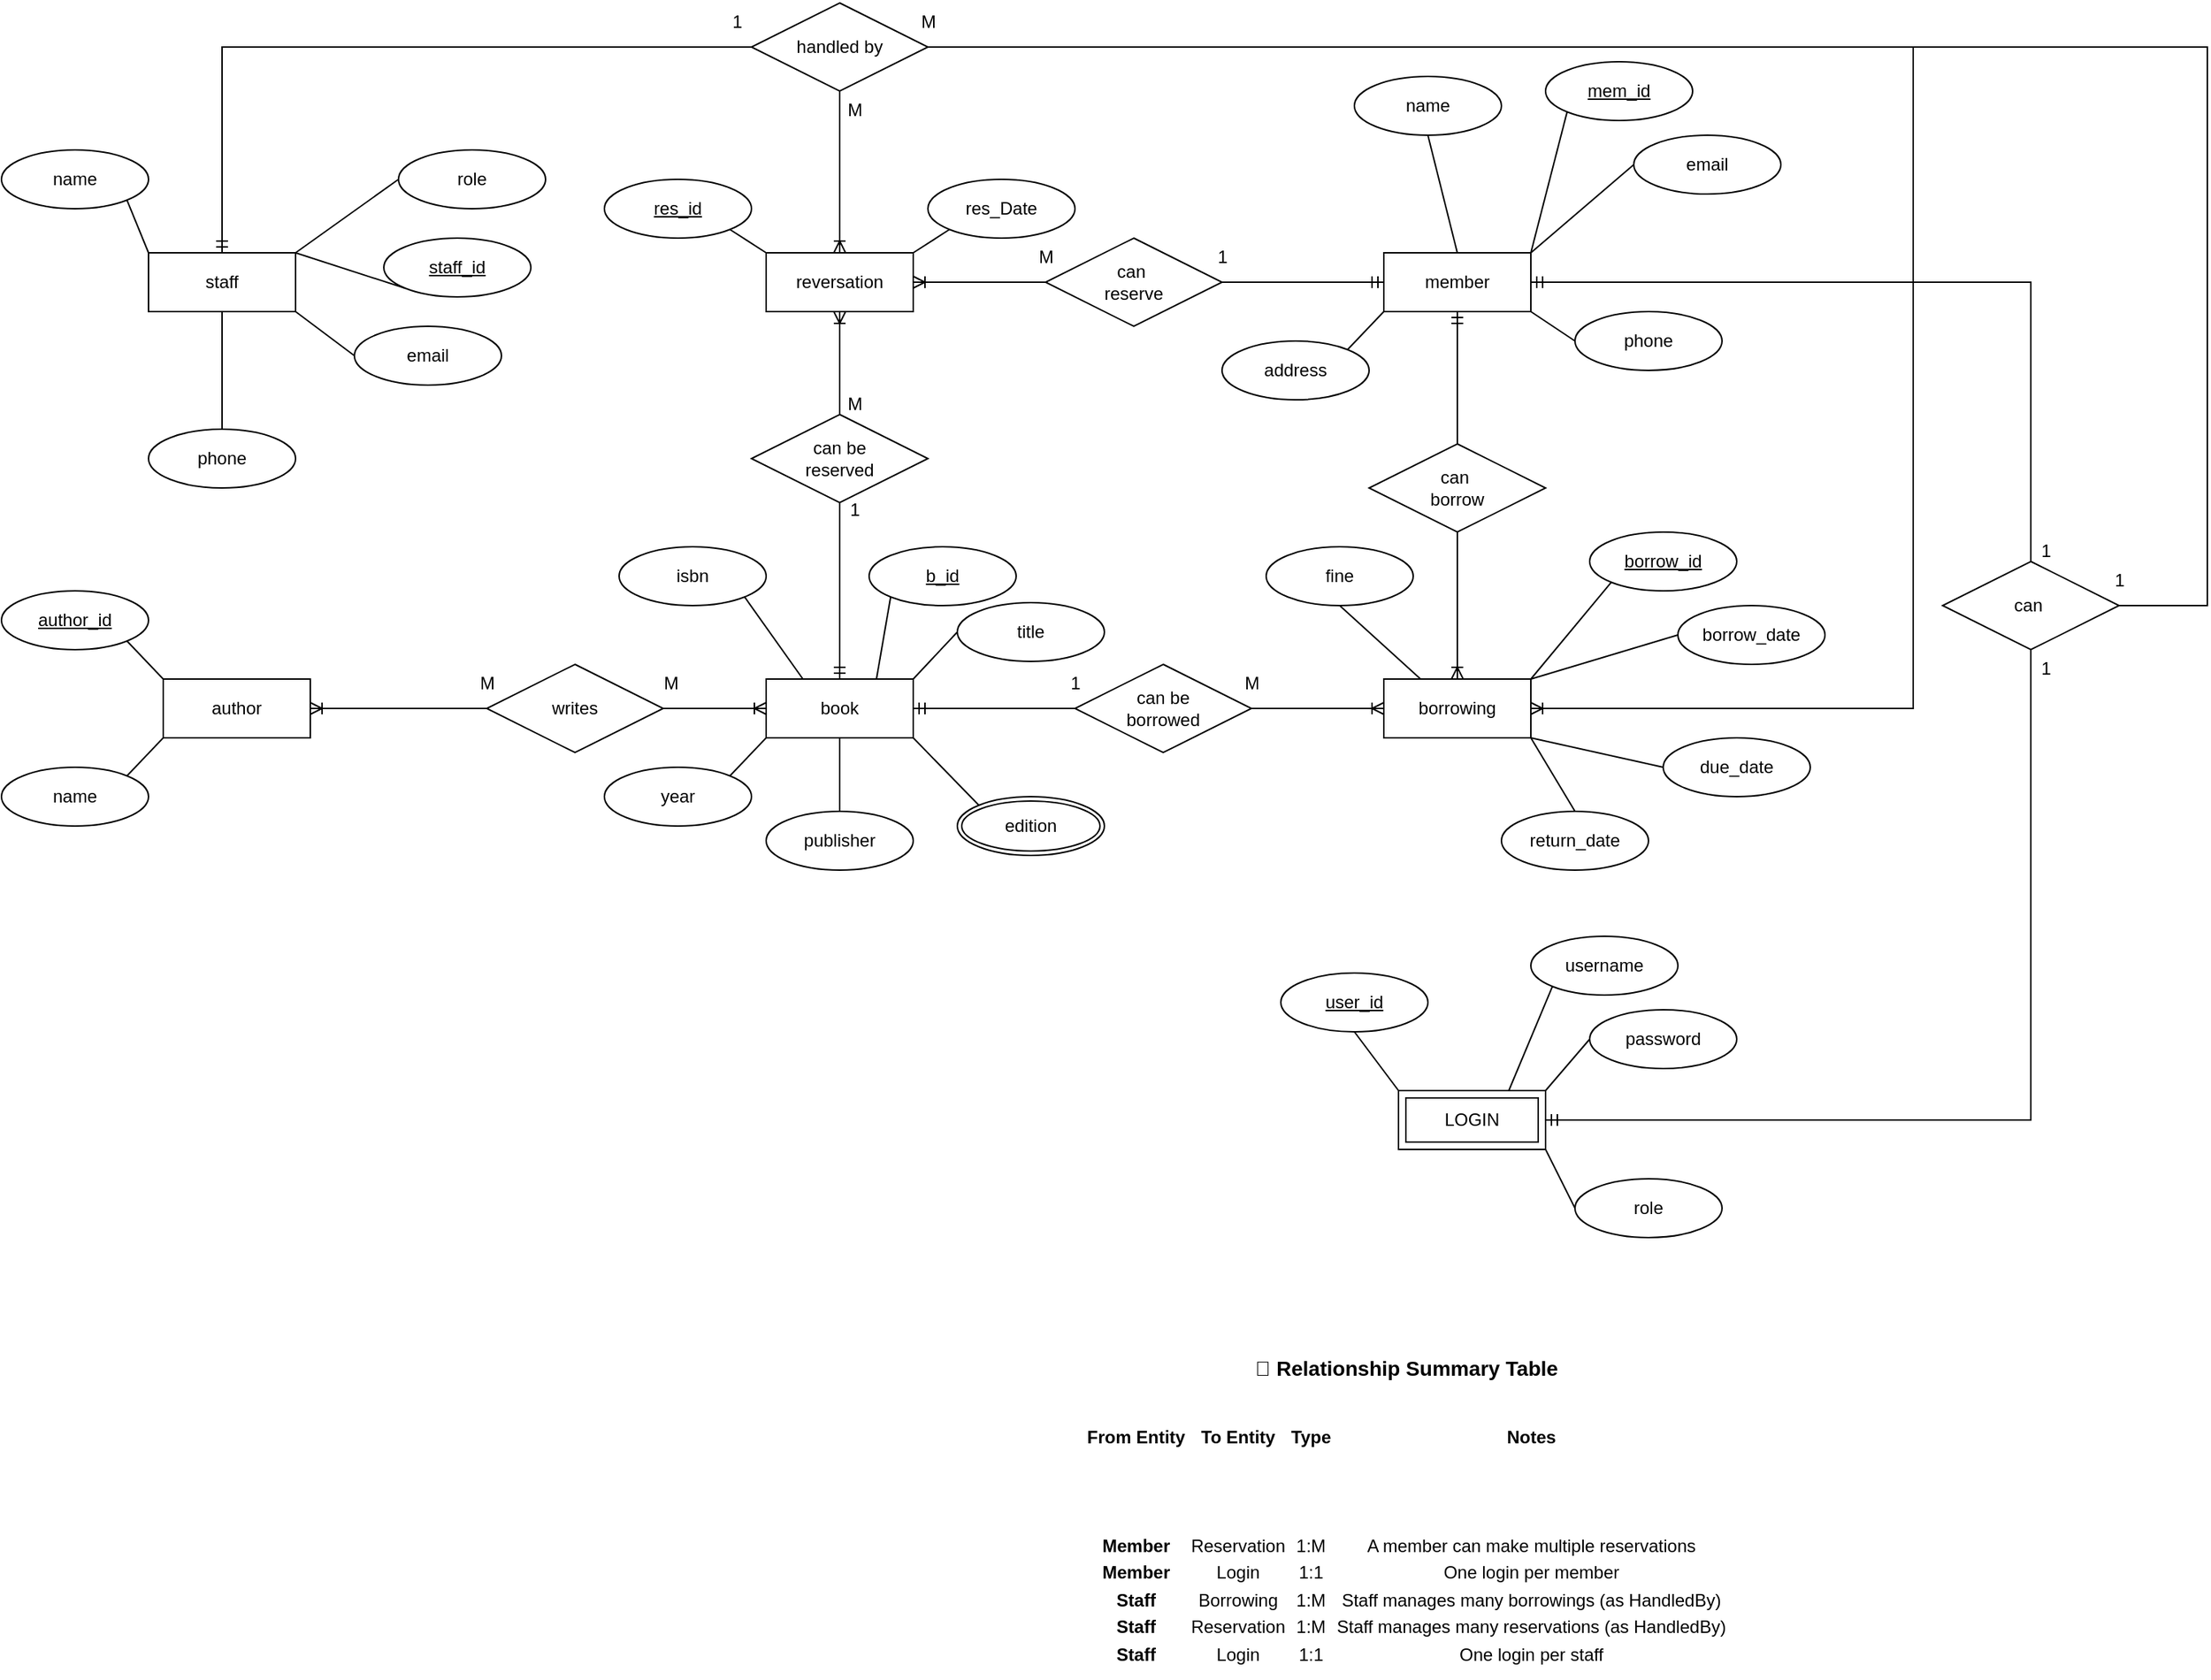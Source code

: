 <mxfile version="27.1.0">
  <diagram name="Page-1" id="dinIM-TxOBplWaLNOyuO">
    <mxGraphModel dx="2276" dy="1851" grid="1" gridSize="10" guides="1" tooltips="1" connect="1" arrows="1" fold="1" page="1" pageScale="1" pageWidth="850" pageHeight="1100" math="0" shadow="0">
      <root>
        <mxCell id="0" />
        <mxCell id="1" parent="0" />
        <mxCell id="f-9qnYGmFiToQLek4DMe-1" value="book" style="whiteSpace=wrap;html=1;align=center;" vertex="1" parent="1">
          <mxGeometry x="460" y="-80" width="100" height="40" as="geometry" />
        </mxCell>
        <mxCell id="f-9qnYGmFiToQLek4DMe-3" value="" style="endArrow=none;html=1;rounded=0;exitX=0.75;exitY=0;exitDx=0;exitDy=0;entryX=0;entryY=1;entryDx=0;entryDy=0;" edge="1" parent="1" source="f-9qnYGmFiToQLek4DMe-1" target="f-9qnYGmFiToQLek4DMe-4">
          <mxGeometry relative="1" as="geometry">
            <mxPoint x="580" y="-170" as="sourcePoint" />
            <mxPoint x="740" y="-170" as="targetPoint" />
          </mxGeometry>
        </mxCell>
        <mxCell id="f-9qnYGmFiToQLek4DMe-4" value="b_id" style="ellipse;whiteSpace=wrap;html=1;align=center;fontStyle=4;" vertex="1" parent="1">
          <mxGeometry x="530" y="-170" width="100" height="40" as="geometry" />
        </mxCell>
        <mxCell id="f-9qnYGmFiToQLek4DMe-5" value="title" style="ellipse;whiteSpace=wrap;html=1;align=center;" vertex="1" parent="1">
          <mxGeometry x="590" y="-132" width="100" height="40" as="geometry" />
        </mxCell>
        <mxCell id="f-9qnYGmFiToQLek4DMe-6" value="isbn" style="ellipse;whiteSpace=wrap;html=1;align=center;" vertex="1" parent="1">
          <mxGeometry x="360" y="-170" width="100" height="40" as="geometry" />
        </mxCell>
        <mxCell id="f-9qnYGmFiToQLek4DMe-7" value="publisher" style="ellipse;whiteSpace=wrap;html=1;align=center;" vertex="1" parent="1">
          <mxGeometry x="460" y="10" width="100" height="40" as="geometry" />
        </mxCell>
        <mxCell id="f-9qnYGmFiToQLek4DMe-8" value="year" style="ellipse;whiteSpace=wrap;html=1;align=center;" vertex="1" parent="1">
          <mxGeometry x="350" y="-20" width="100" height="40" as="geometry" />
        </mxCell>
        <mxCell id="f-9qnYGmFiToQLek4DMe-9" value="edition" style="ellipse;shape=doubleEllipse;margin=3;whiteSpace=wrap;html=1;align=center;" vertex="1" parent="1">
          <mxGeometry x="590" width="100" height="40" as="geometry" />
        </mxCell>
        <mxCell id="f-9qnYGmFiToQLek4DMe-10" value="" style="endArrow=none;html=1;rounded=0;exitX=0;exitY=1;exitDx=0;exitDy=0;entryX=1;entryY=0;entryDx=0;entryDy=0;" edge="1" parent="1" source="f-9qnYGmFiToQLek4DMe-1" target="f-9qnYGmFiToQLek4DMe-8">
          <mxGeometry relative="1" as="geometry">
            <mxPoint x="580" y="-34" as="sourcePoint" />
            <mxPoint x="675" y="-90" as="targetPoint" />
          </mxGeometry>
        </mxCell>
        <mxCell id="f-9qnYGmFiToQLek4DMe-11" value="" style="endArrow=none;html=1;rounded=0;exitX=0;exitY=0;exitDx=0;exitDy=0;entryX=1;entryY=1;entryDx=0;entryDy=0;" edge="1" parent="1" source="f-9qnYGmFiToQLek4DMe-9" target="f-9qnYGmFiToQLek4DMe-1">
          <mxGeometry relative="1" as="geometry">
            <mxPoint x="570" y="66" as="sourcePoint" />
            <mxPoint x="665" y="10" as="targetPoint" />
          </mxGeometry>
        </mxCell>
        <mxCell id="f-9qnYGmFiToQLek4DMe-12" value="" style="endArrow=none;html=1;rounded=0;entryX=0.5;entryY=1;entryDx=0;entryDy=0;exitX=0.5;exitY=0;exitDx=0;exitDy=0;" edge="1" parent="1" source="f-9qnYGmFiToQLek4DMe-7" target="f-9qnYGmFiToQLek4DMe-1">
          <mxGeometry relative="1" as="geometry">
            <mxPoint x="540" y="30" as="sourcePoint" />
            <mxPoint x="605" as="targetPoint" />
          </mxGeometry>
        </mxCell>
        <mxCell id="f-9qnYGmFiToQLek4DMe-13" value="" style="endArrow=none;html=1;rounded=0;exitX=1;exitY=1;exitDx=0;exitDy=0;entryX=0.25;entryY=0;entryDx=0;entryDy=0;" edge="1" parent="1" source="f-9qnYGmFiToQLek4DMe-6" target="f-9qnYGmFiToQLek4DMe-1">
          <mxGeometry relative="1" as="geometry">
            <mxPoint x="500" y="-64" as="sourcePoint" />
            <mxPoint x="595" y="-120" as="targetPoint" />
          </mxGeometry>
        </mxCell>
        <mxCell id="f-9qnYGmFiToQLek4DMe-14" value="" style="endArrow=none;html=1;rounded=0;exitX=1;exitY=0;exitDx=0;exitDy=0;entryX=0;entryY=0.5;entryDx=0;entryDy=0;" edge="1" parent="1" source="f-9qnYGmFiToQLek4DMe-1" target="f-9qnYGmFiToQLek4DMe-5">
          <mxGeometry relative="1" as="geometry">
            <mxPoint x="590" y="-24" as="sourcePoint" />
            <mxPoint x="685" y="-80" as="targetPoint" />
          </mxGeometry>
        </mxCell>
        <mxCell id="f-9qnYGmFiToQLek4DMe-15" value="member" style="whiteSpace=wrap;html=1;align=center;" vertex="1" parent="1">
          <mxGeometry x="880" y="-370" width="100" height="40" as="geometry" />
        </mxCell>
        <mxCell id="f-9qnYGmFiToQLek4DMe-16" value="" style="endArrow=none;html=1;rounded=0;exitX=1;exitY=0;exitDx=0;exitDy=0;entryX=0;entryY=1;entryDx=0;entryDy=0;" edge="1" parent="1" source="f-9qnYGmFiToQLek4DMe-15" target="f-9qnYGmFiToQLek4DMe-17">
          <mxGeometry relative="1" as="geometry">
            <mxPoint x="980" y="-490" as="sourcePoint" />
            <mxPoint x="1140" y="-490" as="targetPoint" />
          </mxGeometry>
        </mxCell>
        <mxCell id="f-9qnYGmFiToQLek4DMe-17" value="mem_id" style="ellipse;whiteSpace=wrap;html=1;align=center;fontStyle=4;" vertex="1" parent="1">
          <mxGeometry x="990" y="-500" width="100" height="40" as="geometry" />
        </mxCell>
        <mxCell id="f-9qnYGmFiToQLek4DMe-18" value="email" style="ellipse;whiteSpace=wrap;html=1;align=center;" vertex="1" parent="1">
          <mxGeometry x="1050" y="-450" width="100" height="40" as="geometry" />
        </mxCell>
        <mxCell id="f-9qnYGmFiToQLek4DMe-19" value="name" style="ellipse;whiteSpace=wrap;html=1;align=center;" vertex="1" parent="1">
          <mxGeometry x="860" y="-490" width="100" height="40" as="geometry" />
        </mxCell>
        <mxCell id="f-9qnYGmFiToQLek4DMe-20" value="address" style="ellipse;whiteSpace=wrap;html=1;align=center;" vertex="1" parent="1">
          <mxGeometry x="770" y="-310" width="100" height="40" as="geometry" />
        </mxCell>
        <mxCell id="f-9qnYGmFiToQLek4DMe-21" value="phone" style="ellipse;whiteSpace=wrap;html=1;align=center;" vertex="1" parent="1">
          <mxGeometry x="1010" y="-330" width="100" height="40" as="geometry" />
        </mxCell>
        <mxCell id="f-9qnYGmFiToQLek4DMe-23" value="" style="endArrow=none;html=1;rounded=0;exitX=1;exitY=1;exitDx=0;exitDy=0;entryX=0;entryY=0.5;entryDx=0;entryDy=0;" edge="1" parent="1" source="f-9qnYGmFiToQLek4DMe-15" target="f-9qnYGmFiToQLek4DMe-21">
          <mxGeometry relative="1" as="geometry">
            <mxPoint x="980" y="-354" as="sourcePoint" />
            <mxPoint x="1075" y="-410" as="targetPoint" />
          </mxGeometry>
        </mxCell>
        <mxCell id="f-9qnYGmFiToQLek4DMe-25" value="" style="endArrow=none;html=1;rounded=0;entryX=0;entryY=1;entryDx=0;entryDy=0;exitX=1;exitY=0;exitDx=0;exitDy=0;" edge="1" parent="1" source="f-9qnYGmFiToQLek4DMe-20" target="f-9qnYGmFiToQLek4DMe-15">
          <mxGeometry relative="1" as="geometry">
            <mxPoint x="940" y="-290" as="sourcePoint" />
            <mxPoint x="1005" y="-320" as="targetPoint" />
          </mxGeometry>
        </mxCell>
        <mxCell id="f-9qnYGmFiToQLek4DMe-26" value="" style="endArrow=none;html=1;rounded=0;exitX=0.5;exitY=1;exitDx=0;exitDy=0;entryX=0.5;entryY=0;entryDx=0;entryDy=0;" edge="1" parent="1" source="f-9qnYGmFiToQLek4DMe-19" target="f-9qnYGmFiToQLek4DMe-15">
          <mxGeometry relative="1" as="geometry">
            <mxPoint x="900" y="-384" as="sourcePoint" />
            <mxPoint x="995" y="-440" as="targetPoint" />
          </mxGeometry>
        </mxCell>
        <mxCell id="f-9qnYGmFiToQLek4DMe-27" value="" style="endArrow=none;html=1;rounded=0;exitX=1;exitY=0;exitDx=0;exitDy=0;entryX=0;entryY=0.5;entryDx=0;entryDy=0;" edge="1" parent="1" source="f-9qnYGmFiToQLek4DMe-15" target="f-9qnYGmFiToQLek4DMe-18">
          <mxGeometry relative="1" as="geometry">
            <mxPoint x="990" y="-344" as="sourcePoint" />
            <mxPoint x="1085" y="-400" as="targetPoint" />
          </mxGeometry>
        </mxCell>
        <mxCell id="f-9qnYGmFiToQLek4DMe-28" value="staff" style="whiteSpace=wrap;html=1;align=center;" vertex="1" parent="1">
          <mxGeometry x="40" y="-370" width="100" height="40" as="geometry" />
        </mxCell>
        <mxCell id="f-9qnYGmFiToQLek4DMe-29" value="" style="endArrow=none;html=1;rounded=0;exitX=1;exitY=0;exitDx=0;exitDy=0;entryX=0;entryY=1;entryDx=0;entryDy=0;" edge="1" parent="1" source="f-9qnYGmFiToQLek4DMe-28" target="f-9qnYGmFiToQLek4DMe-30">
          <mxGeometry relative="1" as="geometry">
            <mxPoint x="160" y="-460" as="sourcePoint" />
            <mxPoint x="164.645" y="-445.858" as="targetPoint" />
          </mxGeometry>
        </mxCell>
        <mxCell id="f-9qnYGmFiToQLek4DMe-30" value="staff_id" style="ellipse;whiteSpace=wrap;html=1;align=center;fontStyle=4;" vertex="1" parent="1">
          <mxGeometry x="200" y="-380" width="100" height="40" as="geometry" />
        </mxCell>
        <mxCell id="f-9qnYGmFiToQLek4DMe-31" value="role" style="ellipse;whiteSpace=wrap;html=1;align=center;" vertex="1" parent="1">
          <mxGeometry x="210" y="-440" width="100" height="40" as="geometry" />
        </mxCell>
        <mxCell id="f-9qnYGmFiToQLek4DMe-32" value="name" style="ellipse;whiteSpace=wrap;html=1;align=center;" vertex="1" parent="1">
          <mxGeometry x="-60" y="-440" width="100" height="40" as="geometry" />
        </mxCell>
        <mxCell id="f-9qnYGmFiToQLek4DMe-33" value="phone" style="ellipse;whiteSpace=wrap;html=1;align=center;" vertex="1" parent="1">
          <mxGeometry x="40" y="-250" width="100" height="40" as="geometry" />
        </mxCell>
        <mxCell id="f-9qnYGmFiToQLek4DMe-34" value="email" style="ellipse;whiteSpace=wrap;html=1;align=center;" vertex="1" parent="1">
          <mxGeometry x="180" y="-320" width="100" height="40" as="geometry" />
        </mxCell>
        <mxCell id="f-9qnYGmFiToQLek4DMe-36" value="" style="endArrow=none;html=1;rounded=0;exitX=1;exitY=1;exitDx=0;exitDy=0;entryX=0;entryY=0.5;entryDx=0;entryDy=0;" edge="1" parent="1" source="f-9qnYGmFiToQLek4DMe-28" target="f-9qnYGmFiToQLek4DMe-34">
          <mxGeometry relative="1" as="geometry">
            <mxPoint x="160" y="-324" as="sourcePoint" />
            <mxPoint x="255" y="-380" as="targetPoint" />
          </mxGeometry>
        </mxCell>
        <mxCell id="f-9qnYGmFiToQLek4DMe-38" value="" style="endArrow=none;html=1;rounded=0;entryX=0.5;entryY=1;entryDx=0;entryDy=0;exitX=0.5;exitY=0;exitDx=0;exitDy=0;" edge="1" parent="1" source="f-9qnYGmFiToQLek4DMe-33" target="f-9qnYGmFiToQLek4DMe-28">
          <mxGeometry relative="1" as="geometry">
            <mxPoint x="120" y="-260" as="sourcePoint" />
            <mxPoint x="185" y="-290" as="targetPoint" />
          </mxGeometry>
        </mxCell>
        <mxCell id="f-9qnYGmFiToQLek4DMe-39" value="" style="endArrow=none;html=1;rounded=0;exitX=1;exitY=1;exitDx=0;exitDy=0;entryX=0;entryY=0;entryDx=0;entryDy=0;" edge="1" parent="1" source="f-9qnYGmFiToQLek4DMe-32" target="f-9qnYGmFiToQLek4DMe-28">
          <mxGeometry relative="1" as="geometry">
            <mxPoint x="80" y="-354" as="sourcePoint" />
            <mxPoint x="175" y="-410" as="targetPoint" />
          </mxGeometry>
        </mxCell>
        <mxCell id="f-9qnYGmFiToQLek4DMe-40" value="" style="endArrow=none;html=1;rounded=0;exitX=1;exitY=0;exitDx=0;exitDy=0;entryX=0;entryY=0.5;entryDx=0;entryDy=0;" edge="1" parent="1" source="f-9qnYGmFiToQLek4DMe-28" target="f-9qnYGmFiToQLek4DMe-31">
          <mxGeometry relative="1" as="geometry">
            <mxPoint x="170" y="-314" as="sourcePoint" />
            <mxPoint x="190" y="-400" as="targetPoint" />
          </mxGeometry>
        </mxCell>
        <mxCell id="f-9qnYGmFiToQLek4DMe-41" value="borrowing" style="whiteSpace=wrap;html=1;align=center;" vertex="1" parent="1">
          <mxGeometry x="880" y="-80" width="100" height="40" as="geometry" />
        </mxCell>
        <mxCell id="f-9qnYGmFiToQLek4DMe-42" value="" style="endArrow=none;html=1;rounded=0;exitX=1;exitY=0;exitDx=0;exitDy=0;entryX=0;entryY=1;entryDx=0;entryDy=0;" edge="1" parent="1" source="f-9qnYGmFiToQLek4DMe-41" target="f-9qnYGmFiToQLek4DMe-43">
          <mxGeometry relative="1" as="geometry">
            <mxPoint x="1010" y="-170" as="sourcePoint" />
            <mxPoint x="1170" y="-170" as="targetPoint" />
          </mxGeometry>
        </mxCell>
        <mxCell id="f-9qnYGmFiToQLek4DMe-43" value="borrow_id" style="ellipse;whiteSpace=wrap;html=1;align=center;fontStyle=4;" vertex="1" parent="1">
          <mxGeometry x="1020" y="-180" width="100" height="40" as="geometry" />
        </mxCell>
        <mxCell id="f-9qnYGmFiToQLek4DMe-44" value="borrow_date" style="ellipse;whiteSpace=wrap;html=1;align=center;" vertex="1" parent="1">
          <mxGeometry x="1080" y="-130" width="100" height="40" as="geometry" />
        </mxCell>
        <mxCell id="f-9qnYGmFiToQLek4DMe-45" value="fine" style="ellipse;whiteSpace=wrap;html=1;align=center;" vertex="1" parent="1">
          <mxGeometry x="800" y="-170" width="100" height="40" as="geometry" />
        </mxCell>
        <mxCell id="f-9qnYGmFiToQLek4DMe-46" value="return_date" style="ellipse;whiteSpace=wrap;html=1;align=center;" vertex="1" parent="1">
          <mxGeometry x="960" y="10" width="100" height="40" as="geometry" />
        </mxCell>
        <mxCell id="f-9qnYGmFiToQLek4DMe-47" value="due_date" style="ellipse;whiteSpace=wrap;html=1;align=center;" vertex="1" parent="1">
          <mxGeometry x="1070" y="-40" width="100" height="40" as="geometry" />
        </mxCell>
        <mxCell id="f-9qnYGmFiToQLek4DMe-49" value="" style="endArrow=none;html=1;rounded=0;exitX=1;exitY=1;exitDx=0;exitDy=0;entryX=0;entryY=0.5;entryDx=0;entryDy=0;" edge="1" parent="1" source="f-9qnYGmFiToQLek4DMe-41" target="f-9qnYGmFiToQLek4DMe-47">
          <mxGeometry relative="1" as="geometry">
            <mxPoint x="1010" y="-34" as="sourcePoint" />
            <mxPoint x="1105" y="-90" as="targetPoint" />
          </mxGeometry>
        </mxCell>
        <mxCell id="f-9qnYGmFiToQLek4DMe-51" value="" style="endArrow=none;html=1;rounded=0;entryX=1;entryY=1;entryDx=0;entryDy=0;exitX=0.5;exitY=0;exitDx=0;exitDy=0;" edge="1" parent="1" source="f-9qnYGmFiToQLek4DMe-46" target="f-9qnYGmFiToQLek4DMe-41">
          <mxGeometry relative="1" as="geometry">
            <mxPoint x="970" y="30" as="sourcePoint" />
            <mxPoint x="1035" as="targetPoint" />
          </mxGeometry>
        </mxCell>
        <mxCell id="f-9qnYGmFiToQLek4DMe-52" value="" style="endArrow=none;html=1;rounded=0;exitX=0.5;exitY=1;exitDx=0;exitDy=0;entryX=0.25;entryY=0;entryDx=0;entryDy=0;" edge="1" parent="1" source="f-9qnYGmFiToQLek4DMe-45" target="f-9qnYGmFiToQLek4DMe-41">
          <mxGeometry relative="1" as="geometry">
            <mxPoint x="930" y="-64" as="sourcePoint" />
            <mxPoint x="1025" y="-120" as="targetPoint" />
          </mxGeometry>
        </mxCell>
        <mxCell id="f-9qnYGmFiToQLek4DMe-53" value="" style="endArrow=none;html=1;rounded=0;exitX=1;exitY=0;exitDx=0;exitDy=0;entryX=0;entryY=0.5;entryDx=0;entryDy=0;" edge="1" parent="1" source="f-9qnYGmFiToQLek4DMe-41" target="f-9qnYGmFiToQLek4DMe-44">
          <mxGeometry relative="1" as="geometry">
            <mxPoint x="1020" y="-24" as="sourcePoint" />
            <mxPoint x="1115" y="-80" as="targetPoint" />
          </mxGeometry>
        </mxCell>
        <mxCell id="f-9qnYGmFiToQLek4DMe-56" value="" style="endArrow=none;html=1;rounded=0;exitX=0.75;exitY=0;exitDx=0;exitDy=0;entryX=0;entryY=1;entryDx=0;entryDy=0;" edge="1" parent="1" source="f-9qnYGmFiToQLek4DMe-122" target="f-9qnYGmFiToQLek4DMe-57">
          <mxGeometry relative="1" as="geometry">
            <mxPoint x="990" y="200" as="sourcePoint" />
            <mxPoint x="1070" y="95" as="targetPoint" />
          </mxGeometry>
        </mxCell>
        <mxCell id="f-9qnYGmFiToQLek4DMe-57" value="username" style="ellipse;whiteSpace=wrap;html=1;align=center;fontStyle=0;" vertex="1" parent="1">
          <mxGeometry x="980" y="95" width="100" height="40" as="geometry" />
        </mxCell>
        <mxCell id="f-9qnYGmFiToQLek4DMe-58" value="password" style="ellipse;whiteSpace=wrap;html=1;align=center;" vertex="1" parent="1">
          <mxGeometry x="1020" y="145" width="100" height="40" as="geometry" />
        </mxCell>
        <mxCell id="f-9qnYGmFiToQLek4DMe-59" value="user_id" style="ellipse;whiteSpace=wrap;html=1;align=center;fontStyle=4" vertex="1" parent="1">
          <mxGeometry x="810" y="120" width="100" height="40" as="geometry" />
        </mxCell>
        <mxCell id="f-9qnYGmFiToQLek4DMe-61" value="role" style="ellipse;whiteSpace=wrap;html=1;align=center;" vertex="1" parent="1">
          <mxGeometry x="1010" y="260" width="100" height="40" as="geometry" />
        </mxCell>
        <mxCell id="f-9qnYGmFiToQLek4DMe-62" value="" style="endArrow=none;html=1;rounded=0;entryX=0;entryY=0.5;entryDx=0;entryDy=0;exitX=1;exitY=1;exitDx=0;exitDy=0;" edge="1" parent="1" source="f-9qnYGmFiToQLek4DMe-122" target="f-9qnYGmFiToQLek4DMe-61">
          <mxGeometry relative="1" as="geometry">
            <mxPoint x="980" y="260" as="sourcePoint" />
            <mxPoint x="1005" y="175" as="targetPoint" />
          </mxGeometry>
        </mxCell>
        <mxCell id="f-9qnYGmFiToQLek4DMe-64" value="" style="endArrow=none;html=1;rounded=0;exitX=0.5;exitY=1;exitDx=0;exitDy=0;entryX=0;entryY=0;entryDx=0;entryDy=0;" edge="1" parent="1" source="f-9qnYGmFiToQLek4DMe-59" target="f-9qnYGmFiToQLek4DMe-122">
          <mxGeometry relative="1" as="geometry">
            <mxPoint x="830" y="201" as="sourcePoint" />
            <mxPoint x="890" y="200" as="targetPoint" />
          </mxGeometry>
        </mxCell>
        <mxCell id="f-9qnYGmFiToQLek4DMe-65" value="" style="endArrow=none;html=1;rounded=0;exitX=1;exitY=0;exitDx=0;exitDy=0;entryX=0;entryY=0.5;entryDx=0;entryDy=0;" edge="1" parent="1" source="f-9qnYGmFiToQLek4DMe-122" target="f-9qnYGmFiToQLek4DMe-58">
          <mxGeometry relative="1" as="geometry">
            <mxPoint x="990" y="200" as="sourcePoint" />
            <mxPoint x="1015" y="185" as="targetPoint" />
          </mxGeometry>
        </mxCell>
        <mxCell id="f-9qnYGmFiToQLek4DMe-66" value="author" style="whiteSpace=wrap;html=1;align=center;" vertex="1" parent="1">
          <mxGeometry x="50" y="-80" width="100" height="40" as="geometry" />
        </mxCell>
        <mxCell id="f-9qnYGmFiToQLek4DMe-67" value="" style="endArrow=none;html=1;rounded=0;exitX=0;exitY=1;exitDx=0;exitDy=0;entryX=1;entryY=0;entryDx=0;entryDy=0;" edge="1" parent="1" source="f-9qnYGmFiToQLek4DMe-66" target="f-9qnYGmFiToQLek4DMe-68">
          <mxGeometry relative="1" as="geometry">
            <mxPoint x="230" y="-170" as="sourcePoint" />
            <mxPoint x="390" y="-170" as="targetPoint" />
          </mxGeometry>
        </mxCell>
        <mxCell id="f-9qnYGmFiToQLek4DMe-68" value="name" style="ellipse;whiteSpace=wrap;html=1;align=center;fontStyle=0;" vertex="1" parent="1">
          <mxGeometry x="-60" y="-20" width="100" height="40" as="geometry" />
        </mxCell>
        <mxCell id="f-9qnYGmFiToQLek4DMe-70" value="author_id" style="ellipse;whiteSpace=wrap;html=1;align=center;fontStyle=4" vertex="1" parent="1">
          <mxGeometry x="-60" y="-140" width="100" height="40" as="geometry" />
        </mxCell>
        <mxCell id="f-9qnYGmFiToQLek4DMe-73" value="" style="endArrow=none;html=1;rounded=0;exitX=1;exitY=1;exitDx=0;exitDy=0;entryX=0;entryY=0;entryDx=0;entryDy=0;" edge="1" parent="1" source="f-9qnYGmFiToQLek4DMe-70" target="f-9qnYGmFiToQLek4DMe-66">
          <mxGeometry relative="1" as="geometry">
            <mxPoint x="150" y="-64" as="sourcePoint" />
            <mxPoint x="245" y="-120" as="targetPoint" />
          </mxGeometry>
        </mxCell>
        <mxCell id="f-9qnYGmFiToQLek4DMe-76" value="reversation" style="whiteSpace=wrap;html=1;align=center;" vertex="1" parent="1">
          <mxGeometry x="460" y="-370" width="100" height="40" as="geometry" />
        </mxCell>
        <mxCell id="f-9qnYGmFiToQLek4DMe-77" value="" style="endArrow=none;html=1;rounded=0;exitX=1;exitY=0;exitDx=0;exitDy=0;entryX=0;entryY=1;entryDx=0;entryDy=0;" edge="1" parent="1" source="f-9qnYGmFiToQLek4DMe-76" target="f-9qnYGmFiToQLek4DMe-78">
          <mxGeometry relative="1" as="geometry">
            <mxPoint x="570" y="-470" as="sourcePoint" />
            <mxPoint x="730" y="-470" as="targetPoint" />
          </mxGeometry>
        </mxCell>
        <mxCell id="f-9qnYGmFiToQLek4DMe-78" value="res_Date" style="ellipse;whiteSpace=wrap;html=1;align=center;fontStyle=0;" vertex="1" parent="1">
          <mxGeometry x="570" y="-420" width="100" height="40" as="geometry" />
        </mxCell>
        <mxCell id="f-9qnYGmFiToQLek4DMe-79" value="res_id" style="ellipse;whiteSpace=wrap;html=1;align=center;fontStyle=4" vertex="1" parent="1">
          <mxGeometry x="350" y="-420" width="100" height="40" as="geometry" />
        </mxCell>
        <mxCell id="f-9qnYGmFiToQLek4DMe-80" value="" style="endArrow=none;html=1;rounded=0;exitX=1;exitY=1;exitDx=0;exitDy=0;entryX=0;entryY=0;entryDx=0;entryDy=0;" edge="1" parent="1" source="f-9qnYGmFiToQLek4DMe-79" target="f-9qnYGmFiToQLek4DMe-76">
          <mxGeometry relative="1" as="geometry">
            <mxPoint x="490" y="-364" as="sourcePoint" />
            <mxPoint x="585" y="-420" as="targetPoint" />
          </mxGeometry>
        </mxCell>
        <mxCell id="f-9qnYGmFiToQLek4DMe-81" value="&lt;h3 data-end=&quot;146&quot; data-start=&quot;109&quot;&gt;🔗 &lt;strong data-end=&quot;146&quot; data-start=&quot;116&quot;&gt;Relationship Summary Table&lt;/strong&gt;&lt;/h3&gt;&lt;br&gt;&lt;div class=&quot;_tableContainer_16hzy_1&quot;&gt;&lt;div class=&quot;_tableWrapper_16hzy_14 group flex w-fit flex-col-reverse&quot; tabindex=&quot;-1&quot;&gt;&lt;table class=&quot;w-fit min-w-(--thread-content-width)&quot; data-end=&quot;1415&quot; data-start=&quot;148&quot;&gt;&lt;thead data-end=&quot;250&quot; data-start=&quot;148&quot;&gt;&lt;tr data-end=&quot;250&quot; data-start=&quot;148&quot;&gt;&lt;th data-col-size=&quot;sm&quot; data-end=&quot;166&quot; data-start=&quot;148&quot;&gt;&lt;strong data-end=&quot;165&quot; data-start=&quot;150&quot;&gt;From Entity&lt;/strong&gt;&lt;/th&gt;&lt;th data-col-size=&quot;sm&quot; data-end=&quot;184&quot; data-start=&quot;166&quot;&gt;&lt;strong data-end=&quot;181&quot; data-start=&quot;168&quot;&gt;To Entity&lt;/strong&gt;&lt;/th&gt;&lt;th data-col-size=&quot;sm&quot; data-end=&quot;195&quot; data-start=&quot;184&quot;&gt;&lt;strong data-end=&quot;194&quot; data-start=&quot;186&quot;&gt;Type&lt;/strong&gt;&lt;/th&gt;&lt;th data-col-size=&quot;md&quot; data-end=&quot;250&quot; data-start=&quot;195&quot;&gt;&lt;strong data-end=&quot;206&quot; data-start=&quot;197&quot;&gt;Notes&lt;/strong&gt;&lt;/th&gt;&lt;/tr&gt;&lt;/thead&gt;&lt;tbody data-end=&quot;1415&quot; data-start=&quot;356&quot;&gt;&lt;tr data-end=&quot;461&quot; data-start=&quot;356&quot;&gt;&lt;td data-col-size=&quot;sm&quot; data-end=&quot;374&quot; data-start=&quot;356&quot;&gt;&lt;/td&gt;&lt;td data-end=&quot;394&quot; data-start=&quot;374&quot; data-col-size=&quot;sm&quot;&gt;&lt;/td&gt;&lt;td data-end=&quot;405&quot; data-start=&quot;394&quot; data-col-size=&quot;sm&quot;&gt;&lt;/td&gt;&lt;td data-end=&quot;461&quot; data-start=&quot;405&quot; data-col-size=&quot;md&quot;&gt;&lt;br&gt;&lt;/td&gt;&lt;/tr&gt;&lt;tr data-end=&quot;779&quot; data-start=&quot;674&quot;&gt;&lt;td data-col-size=&quot;sm&quot; data-end=&quot;692&quot; data-start=&quot;674&quot;&gt;&lt;br&gt;&lt;/td&gt;&lt;td data-end=&quot;712&quot; data-start=&quot;692&quot; data-col-size=&quot;sm&quot;&gt;&lt;/td&gt;&lt;td data-end=&quot;723&quot; data-start=&quot;712&quot; data-col-size=&quot;sm&quot;&gt;&lt;/td&gt;&lt;td data-end=&quot;779&quot; data-start=&quot;723&quot; data-col-size=&quot;md&quot;&gt;&lt;br&gt;&lt;/td&gt;&lt;/tr&gt;&lt;tr data-end=&quot;885&quot; data-start=&quot;780&quot;&gt;&lt;td data-col-size=&quot;sm&quot; data-end=&quot;798&quot; data-start=&quot;780&quot;&gt;&lt;br&gt;&lt;/td&gt;&lt;td data-end=&quot;818&quot; data-start=&quot;798&quot; data-col-size=&quot;sm&quot;&gt;&lt;/td&gt;&lt;td data-end=&quot;829&quot; data-start=&quot;818&quot; data-col-size=&quot;sm&quot;&gt;&lt;/td&gt;&lt;td data-end=&quot;885&quot; data-start=&quot;829&quot; data-col-size=&quot;md&quot;&gt;&lt;br&gt;&lt;/td&gt;&lt;/tr&gt;&lt;tr data-end=&quot;991&quot; data-start=&quot;886&quot;&gt;&lt;td data-col-size=&quot;sm&quot; data-end=&quot;904&quot; data-start=&quot;886&quot;&gt;&lt;strong data-end=&quot;898&quot; data-start=&quot;888&quot;&gt;Member&lt;/strong&gt;&lt;/td&gt;&lt;td data-end=&quot;924&quot; data-start=&quot;904&quot; data-col-size=&quot;sm&quot;&gt;Reservation&lt;/td&gt;&lt;td data-end=&quot;935&quot; data-start=&quot;924&quot; data-col-size=&quot;sm&quot;&gt;1:M&lt;/td&gt;&lt;td data-end=&quot;991&quot; data-start=&quot;935&quot; data-col-size=&quot;md&quot;&gt;A member can make multiple reservations&lt;/td&gt;&lt;/tr&gt;&lt;tr data-end=&quot;1097&quot; data-start=&quot;992&quot;&gt;&lt;td data-col-size=&quot;sm&quot; data-end=&quot;1010&quot; data-start=&quot;992&quot;&gt;&lt;strong data-end=&quot;1004&quot; data-start=&quot;994&quot;&gt;Member&lt;/strong&gt;&lt;/td&gt;&lt;td data-end=&quot;1030&quot; data-start=&quot;1010&quot; data-col-size=&quot;sm&quot;&gt;Login&lt;/td&gt;&lt;td data-end=&quot;1041&quot; data-start=&quot;1030&quot; data-col-size=&quot;sm&quot;&gt;1:1&lt;/td&gt;&lt;td data-end=&quot;1097&quot; data-start=&quot;1041&quot; data-col-size=&quot;md&quot;&gt;One login per member&lt;/td&gt;&lt;/tr&gt;&lt;tr data-end=&quot;1203&quot; data-start=&quot;1098&quot;&gt;&lt;td data-col-size=&quot;sm&quot; data-end=&quot;1116&quot; data-start=&quot;1098&quot;&gt;&lt;strong data-end=&quot;1109&quot; data-start=&quot;1100&quot;&gt;Staff&lt;/strong&gt;&lt;/td&gt;&lt;td data-end=&quot;1136&quot; data-start=&quot;1116&quot; data-col-size=&quot;sm&quot;&gt;Borrowing&lt;/td&gt;&lt;td data-end=&quot;1147&quot; data-start=&quot;1136&quot; data-col-size=&quot;sm&quot;&gt;1:M&lt;/td&gt;&lt;td data-end=&quot;1203&quot; data-start=&quot;1147&quot; data-col-size=&quot;md&quot;&gt;Staff manages many borrowings (as HandledBy)&lt;/td&gt;&lt;/tr&gt;&lt;tr data-end=&quot;1309&quot; data-start=&quot;1204&quot;&gt;&lt;td data-col-size=&quot;sm&quot; data-end=&quot;1222&quot; data-start=&quot;1204&quot;&gt;&lt;strong data-end=&quot;1215&quot; data-start=&quot;1206&quot;&gt;Staff&lt;/strong&gt;&lt;/td&gt;&lt;td data-end=&quot;1242&quot; data-start=&quot;1222&quot; data-col-size=&quot;sm&quot;&gt;Reservation&lt;/td&gt;&lt;td data-end=&quot;1253&quot; data-start=&quot;1242&quot; data-col-size=&quot;sm&quot;&gt;1:M&lt;/td&gt;&lt;td data-end=&quot;1309&quot; data-start=&quot;1253&quot; data-col-size=&quot;md&quot;&gt;Staff manages many reservations (as HandledBy)&lt;/td&gt;&lt;/tr&gt;&lt;tr data-end=&quot;1415&quot; data-start=&quot;1310&quot;&gt;&lt;td data-col-size=&quot;sm&quot; data-end=&quot;1328&quot; data-start=&quot;1310&quot;&gt;&lt;strong data-end=&quot;1321&quot; data-start=&quot;1312&quot;&gt;Staff&lt;/strong&gt;&lt;/td&gt;&lt;td data-end=&quot;1348&quot; data-start=&quot;1328&quot; data-col-size=&quot;sm&quot;&gt;Login&lt;/td&gt;&lt;td data-end=&quot;1359&quot; data-start=&quot;1348&quot; data-col-size=&quot;sm&quot;&gt;1:1&lt;/td&gt;&lt;td data-end=&quot;1415&quot; data-start=&quot;1359&quot; data-col-size=&quot;md&quot;&gt;One login per staff&lt;/td&gt;&lt;/tr&gt;&lt;/tbody&gt;&lt;/table&gt;&lt;/div&gt;&lt;/div&gt;" style="text;html=1;align=center;verticalAlign=middle;resizable=0;points=[];autosize=1;strokeColor=none;fillColor=none;" vertex="1" parent="1">
          <mxGeometry x="650" y="360" width="490" height="240" as="geometry" />
        </mxCell>
        <mxCell id="f-9qnYGmFiToQLek4DMe-82" value="writes" style="shape=rhombus;perimeter=rhombusPerimeter;whiteSpace=wrap;html=1;align=center;" vertex="1" parent="1">
          <mxGeometry x="270" y="-90" width="120" height="60" as="geometry" />
        </mxCell>
        <mxCell id="f-9qnYGmFiToQLek4DMe-83" value="" style="endArrow=none;html=1;rounded=0;exitX=1;exitY=0.5;exitDx=0;exitDy=0;entryX=0;entryY=0.5;entryDx=0;entryDy=0;startArrow=ERoneToMany;startFill=0;" edge="1" parent="1" source="f-9qnYGmFiToQLek4DMe-66" target="f-9qnYGmFiToQLek4DMe-82">
          <mxGeometry relative="1" as="geometry">
            <mxPoint x="110" y="70" as="sourcePoint" />
            <mxPoint x="270" y="70" as="targetPoint" />
          </mxGeometry>
        </mxCell>
        <mxCell id="f-9qnYGmFiToQLek4DMe-85" value="" style="endArrow=ERoneToMany;html=1;rounded=0;exitX=1;exitY=0.5;exitDx=0;exitDy=0;endFill=0;entryX=0;entryY=0.5;entryDx=0;entryDy=0;" edge="1" parent="1" source="f-9qnYGmFiToQLek4DMe-82" target="f-9qnYGmFiToQLek4DMe-1">
          <mxGeometry relative="1" as="geometry">
            <mxPoint x="600" y="200" as="sourcePoint" />
            <mxPoint x="440" y="-60" as="targetPoint" />
          </mxGeometry>
        </mxCell>
        <mxCell id="f-9qnYGmFiToQLek4DMe-86" value="" style="endArrow=none;html=1;rounded=0;entryX=0;entryY=0.5;entryDx=0;entryDy=0;startArrow=ERmandOne;startFill=0;exitX=1;exitY=0.5;exitDx=0;exitDy=0;" edge="1" parent="1" source="f-9qnYGmFiToQLek4DMe-1" target="f-9qnYGmFiToQLek4DMe-87">
          <mxGeometry relative="1" as="geometry">
            <mxPoint x="580" y="-60" as="sourcePoint" />
            <mxPoint x="660" y="-51" as="targetPoint" />
          </mxGeometry>
        </mxCell>
        <mxCell id="f-9qnYGmFiToQLek4DMe-87" value="can be&lt;div&gt;borrowed&lt;/div&gt;" style="shape=rhombus;perimeter=rhombusPerimeter;whiteSpace=wrap;html=1;align=center;" vertex="1" parent="1">
          <mxGeometry x="670" y="-90" width="120" height="60" as="geometry" />
        </mxCell>
        <mxCell id="f-9qnYGmFiToQLek4DMe-88" value="" style="endArrow=ERoneToMany;html=1;rounded=0;exitX=1;exitY=0.5;exitDx=0;exitDy=0;entryX=0;entryY=0.5;entryDx=0;entryDy=0;endFill=0;" edge="1" parent="1" source="f-9qnYGmFiToQLek4DMe-87" target="f-9qnYGmFiToQLek4DMe-41">
          <mxGeometry relative="1" as="geometry">
            <mxPoint x="700" y="50" as="sourcePoint" />
            <mxPoint x="860" y="50" as="targetPoint" />
          </mxGeometry>
        </mxCell>
        <mxCell id="f-9qnYGmFiToQLek4DMe-89" value="can be&lt;div&gt;reserved&lt;/div&gt;" style="shape=rhombus;perimeter=rhombusPerimeter;whiteSpace=wrap;html=1;align=center;rotation=0;" vertex="1" parent="1">
          <mxGeometry x="450" y="-260" width="120" height="60" as="geometry" />
        </mxCell>
        <mxCell id="f-9qnYGmFiToQLek4DMe-90" value="" style="endArrow=none;html=1;rounded=0;entryX=0.5;entryY=1;entryDx=0;entryDy=0;startArrow=ERmandOne;startFill=0;exitX=0.5;exitY=0;exitDx=0;exitDy=0;" edge="1" parent="1" source="f-9qnYGmFiToQLek4DMe-1" target="f-9qnYGmFiToQLek4DMe-89">
          <mxGeometry relative="1" as="geometry">
            <mxPoint x="520" y="-150" as="sourcePoint" />
            <mxPoint x="630" y="-150" as="targetPoint" />
          </mxGeometry>
        </mxCell>
        <mxCell id="f-9qnYGmFiToQLek4DMe-92" value="" style="endArrow=ERoneToMany;html=1;rounded=0;exitX=0.5;exitY=0;exitDx=0;exitDy=0;entryX=0.5;entryY=1;entryDx=0;entryDy=0;endFill=0;" edge="1" parent="1" source="f-9qnYGmFiToQLek4DMe-89" target="f-9qnYGmFiToQLek4DMe-76">
          <mxGeometry relative="1" as="geometry">
            <mxPoint x="490" y="-290" as="sourcePoint" />
            <mxPoint x="590" y="-290" as="targetPoint" />
          </mxGeometry>
        </mxCell>
        <mxCell id="f-9qnYGmFiToQLek4DMe-93" value="" style="endArrow=none;html=1;rounded=0;startArrow=ERmandOne;startFill=0;exitX=0.5;exitY=1;exitDx=0;exitDy=0;entryX=0.5;entryY=0;entryDx=0;entryDy=0;" edge="1" parent="1" source="f-9qnYGmFiToQLek4DMe-15" target="f-9qnYGmFiToQLek4DMe-95">
          <mxGeometry relative="1" as="geometry">
            <mxPoint x="940" y="-50" as="sourcePoint" />
            <mxPoint x="930" y="-250" as="targetPoint" />
          </mxGeometry>
        </mxCell>
        <mxCell id="f-9qnYGmFiToQLek4DMe-94" value="" style="endArrow=ERoneToMany;html=1;rounded=0;entryX=0.5;entryY=0;entryDx=0;entryDy=0;endFill=0;exitX=0.5;exitY=1;exitDx=0;exitDy=0;" edge="1" parent="1" source="f-9qnYGmFiToQLek4DMe-95" target="f-9qnYGmFiToQLek4DMe-41">
          <mxGeometry relative="1" as="geometry">
            <mxPoint x="930" y="-160" as="sourcePoint" />
            <mxPoint x="1010" y="-170" as="targetPoint" />
          </mxGeometry>
        </mxCell>
        <mxCell id="f-9qnYGmFiToQLek4DMe-95" value="can&amp;nbsp;&lt;div&gt;borrow&lt;/div&gt;" style="shape=rhombus;perimeter=rhombusPerimeter;whiteSpace=wrap;html=1;align=center;" vertex="1" parent="1">
          <mxGeometry x="870" y="-240" width="120" height="60" as="geometry" />
        </mxCell>
        <mxCell id="f-9qnYGmFiToQLek4DMe-96" value="" style="endArrow=none;html=1;rounded=0;startArrow=ERmandOne;startFill=0;exitX=0;exitY=0.5;exitDx=0;exitDy=0;entryX=1;entryY=0.5;entryDx=0;entryDy=0;" edge="1" parent="1" source="f-9qnYGmFiToQLek4DMe-15" target="f-9qnYGmFiToQLek4DMe-98">
          <mxGeometry relative="1" as="geometry">
            <mxPoint x="800" y="-350" as="sourcePoint" />
            <mxPoint x="780" y="-350" as="targetPoint" />
          </mxGeometry>
        </mxCell>
        <mxCell id="f-9qnYGmFiToQLek4DMe-97" value="" style="endArrow=ERoneToMany;html=1;rounded=0;entryX=1;entryY=0.5;entryDx=0;entryDy=0;endFill=0;exitX=0;exitY=0.5;exitDx=0;exitDy=0;" edge="1" parent="1" source="f-9qnYGmFiToQLek4DMe-98" target="f-9qnYGmFiToQLek4DMe-76">
          <mxGeometry relative="1" as="geometry">
            <mxPoint x="640" y="-350" as="sourcePoint" />
            <mxPoint x="580" y="-250" as="targetPoint" />
          </mxGeometry>
        </mxCell>
        <mxCell id="f-9qnYGmFiToQLek4DMe-98" value="can&amp;nbsp;&lt;div&gt;reserve&lt;/div&gt;" style="shape=rhombus;perimeter=rhombusPerimeter;whiteSpace=wrap;html=1;align=center;fontStyle=0" vertex="1" parent="1">
          <mxGeometry x="650" y="-380" width="120" height="60" as="geometry" />
        </mxCell>
        <mxCell id="f-9qnYGmFiToQLek4DMe-99" value="&lt;div&gt;&lt;br&gt;&lt;/div&gt;can&amp;nbsp;&lt;div&gt;&lt;br&gt;&lt;/div&gt;" style="shape=rhombus;perimeter=rhombusPerimeter;whiteSpace=wrap;html=1;align=center;fontStyle=0" vertex="1" parent="1">
          <mxGeometry x="1260" y="-160" width="120" height="60" as="geometry" />
        </mxCell>
        <mxCell id="f-9qnYGmFiToQLek4DMe-100" value="" style="endArrow=none;html=1;rounded=0;startArrow=ERmandOne;startFill=0;exitX=1;exitY=0.5;exitDx=0;exitDy=0;entryX=0.5;entryY=0;entryDx=0;entryDy=0;" edge="1" parent="1" source="f-9qnYGmFiToQLek4DMe-15" target="f-9qnYGmFiToQLek4DMe-99">
          <mxGeometry relative="1" as="geometry">
            <mxPoint x="1390" y="-300" as="sourcePoint" />
            <mxPoint x="1280" y="-300" as="targetPoint" />
            <Array as="points">
              <mxPoint x="1320" y="-350" />
            </Array>
          </mxGeometry>
        </mxCell>
        <mxCell id="f-9qnYGmFiToQLek4DMe-101" value="" style="endArrow=none;html=1;rounded=0;startArrow=ERmandOne;startFill=0;exitX=1;exitY=0.5;exitDx=0;exitDy=0;entryX=0.5;entryY=1;entryDx=0;entryDy=0;" edge="1" parent="1" target="f-9qnYGmFiToQLek4DMe-99">
          <mxGeometry relative="1" as="geometry">
            <mxPoint x="990" y="220" as="sourcePoint" />
            <mxPoint x="1250" y="140" as="targetPoint" />
            <Array as="points">
              <mxPoint x="1320" y="220" />
            </Array>
          </mxGeometry>
        </mxCell>
        <mxCell id="f-9qnYGmFiToQLek4DMe-102" value="handled by" style="shape=rhombus;perimeter=rhombusPerimeter;whiteSpace=wrap;html=1;align=center;fontStyle=0" vertex="1" parent="1">
          <mxGeometry x="450" y="-540" width="120" height="60" as="geometry" />
        </mxCell>
        <mxCell id="f-9qnYGmFiToQLek4DMe-104" value="" style="endArrow=ERoneToMany;html=1;rounded=0;exitX=0.5;exitY=1;exitDx=0;exitDy=0;entryX=0.5;entryY=0;entryDx=0;entryDy=0;endFill=0;" edge="1" parent="1" source="f-9qnYGmFiToQLek4DMe-102" target="f-9qnYGmFiToQLek4DMe-76">
          <mxGeometry relative="1" as="geometry">
            <mxPoint x="500" y="-380" as="sourcePoint" />
            <mxPoint x="500" y="-450" as="targetPoint" />
          </mxGeometry>
        </mxCell>
        <mxCell id="f-9qnYGmFiToQLek4DMe-105" value="" style="endArrow=ERoneToMany;html=1;rounded=0;entryX=1;entryY=0.5;entryDx=0;entryDy=0;endFill=0;exitX=1;exitY=0.5;exitDx=0;exitDy=0;" edge="1" parent="1" source="f-9qnYGmFiToQLek4DMe-102" target="f-9qnYGmFiToQLek4DMe-41">
          <mxGeometry relative="1" as="geometry">
            <mxPoint x="1210" y="-580" as="sourcePoint" />
            <mxPoint x="1050" y="-80" as="targetPoint" />
            <Array as="points">
              <mxPoint x="1240" y="-510" />
              <mxPoint x="1240" y="-60" />
            </Array>
          </mxGeometry>
        </mxCell>
        <mxCell id="f-9qnYGmFiToQLek4DMe-106" value="" style="endArrow=none;html=1;rounded=0;startArrow=ERmandOne;startFill=0;exitX=0.5;exitY=0;exitDx=0;exitDy=0;entryX=0;entryY=0.5;entryDx=0;entryDy=0;" edge="1" parent="1" source="f-9qnYGmFiToQLek4DMe-28" target="f-9qnYGmFiToQLek4DMe-102">
          <mxGeometry relative="1" as="geometry">
            <mxPoint x="220" y="-520" as="sourcePoint" />
            <mxPoint x="90" y="-510" as="targetPoint" />
            <Array as="points">
              <mxPoint x="90" y="-510" />
            </Array>
          </mxGeometry>
        </mxCell>
        <mxCell id="f-9qnYGmFiToQLek4DMe-107" value="1" style="text;html=1;align=center;verticalAlign=middle;resizable=0;points=[];autosize=1;strokeColor=none;fillColor=none;" vertex="1" parent="1">
          <mxGeometry x="425" y="-542" width="30" height="30" as="geometry" />
        </mxCell>
        <mxCell id="f-9qnYGmFiToQLek4DMe-108" value="M" style="text;html=1;align=center;verticalAlign=middle;resizable=0;points=[];autosize=1;strokeColor=none;fillColor=none;" vertex="1" parent="1">
          <mxGeometry x="555" y="-542" width="30" height="30" as="geometry" />
        </mxCell>
        <mxCell id="f-9qnYGmFiToQLek4DMe-109" value="M" style="text;html=1;align=center;verticalAlign=middle;resizable=0;points=[];autosize=1;strokeColor=none;fillColor=none;" vertex="1" parent="1">
          <mxGeometry x="505" y="-482" width="30" height="30" as="geometry" />
        </mxCell>
        <mxCell id="f-9qnYGmFiToQLek4DMe-110" value="1" style="text;html=1;align=center;verticalAlign=middle;resizable=0;points=[];autosize=1;strokeColor=none;fillColor=none;" vertex="1" parent="1">
          <mxGeometry x="755" y="-382" width="30" height="30" as="geometry" />
        </mxCell>
        <mxCell id="f-9qnYGmFiToQLek4DMe-111" value="M" style="text;html=1;align=center;verticalAlign=middle;resizable=0;points=[];autosize=1;strokeColor=none;fillColor=none;" vertex="1" parent="1">
          <mxGeometry x="635" y="-382" width="30" height="30" as="geometry" />
        </mxCell>
        <mxCell id="f-9qnYGmFiToQLek4DMe-112" value="M" style="text;html=1;align=center;verticalAlign=middle;resizable=0;points=[];autosize=1;strokeColor=none;fillColor=none;" vertex="1" parent="1">
          <mxGeometry x="505" y="-282" width="30" height="30" as="geometry" />
        </mxCell>
        <mxCell id="f-9qnYGmFiToQLek4DMe-113" value="1" style="text;html=1;align=center;verticalAlign=middle;resizable=0;points=[];autosize=1;strokeColor=none;fillColor=none;" vertex="1" parent="1">
          <mxGeometry x="505" y="-210" width="30" height="30" as="geometry" />
        </mxCell>
        <mxCell id="f-9qnYGmFiToQLek4DMe-114" value="M" style="text;html=1;align=center;verticalAlign=middle;resizable=0;points=[];autosize=1;strokeColor=none;fillColor=none;" vertex="1" parent="1">
          <mxGeometry x="775" y="-92" width="30" height="30" as="geometry" />
        </mxCell>
        <mxCell id="f-9qnYGmFiToQLek4DMe-115" value="1" style="text;html=1;align=center;verticalAlign=middle;resizable=0;points=[];autosize=1;strokeColor=none;fillColor=none;" vertex="1" parent="1">
          <mxGeometry x="655" y="-92" width="30" height="30" as="geometry" />
        </mxCell>
        <mxCell id="f-9qnYGmFiToQLek4DMe-116" value="M" style="text;html=1;align=center;verticalAlign=middle;resizable=0;points=[];autosize=1;strokeColor=none;fillColor=none;" vertex="1" parent="1">
          <mxGeometry x="380" y="-92" width="30" height="30" as="geometry" />
        </mxCell>
        <mxCell id="f-9qnYGmFiToQLek4DMe-117" value="M" style="text;html=1;align=center;verticalAlign=middle;resizable=0;points=[];autosize=1;strokeColor=none;fillColor=none;" vertex="1" parent="1">
          <mxGeometry x="255" y="-92" width="30" height="30" as="geometry" />
        </mxCell>
        <mxCell id="f-9qnYGmFiToQLek4DMe-118" value="1" style="text;html=1;align=center;verticalAlign=middle;resizable=0;points=[];autosize=1;strokeColor=none;fillColor=none;" vertex="1" parent="1">
          <mxGeometry x="1315" y="-182" width="30" height="30" as="geometry" />
        </mxCell>
        <mxCell id="f-9qnYGmFiToQLek4DMe-119" value="1" style="text;html=1;align=center;verticalAlign=middle;resizable=0;points=[];autosize=1;strokeColor=none;fillColor=none;" vertex="1" parent="1">
          <mxGeometry x="1315" y="-102" width="30" height="30" as="geometry" />
        </mxCell>
        <mxCell id="f-9qnYGmFiToQLek4DMe-120" value="" style="endArrow=none;html=1;rounded=0;entryX=1;entryY=0.5;entryDx=0;entryDy=0;" edge="1" parent="1" target="f-9qnYGmFiToQLek4DMe-99">
          <mxGeometry relative="1" as="geometry">
            <mxPoint x="1240" y="-510" as="sourcePoint" />
            <mxPoint x="1440" y="-140" as="targetPoint" />
            <Array as="points">
              <mxPoint x="1440" y="-510" />
              <mxPoint x="1440" y="-130" />
            </Array>
          </mxGeometry>
        </mxCell>
        <mxCell id="f-9qnYGmFiToQLek4DMe-121" value="1" style="text;html=1;align=center;verticalAlign=middle;resizable=0;points=[];autosize=1;strokeColor=none;fillColor=none;" vertex="1" parent="1">
          <mxGeometry x="1365" y="-162" width="30" height="30" as="geometry" />
        </mxCell>
        <mxCell id="f-9qnYGmFiToQLek4DMe-122" value="LOGIN" style="shape=ext;margin=3;double=1;whiteSpace=wrap;html=1;align=center;" vertex="1" parent="1">
          <mxGeometry x="890" y="200" width="100" height="40" as="geometry" />
        </mxCell>
      </root>
    </mxGraphModel>
  </diagram>
</mxfile>
